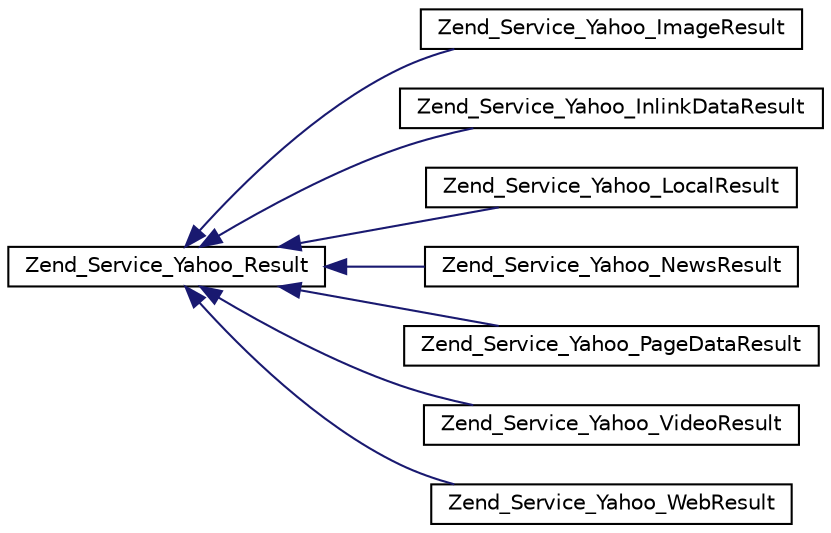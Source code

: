 digraph G
{
  edge [fontname="Helvetica",fontsize="10",labelfontname="Helvetica",labelfontsize="10"];
  node [fontname="Helvetica",fontsize="10",shape=record];
  rankdir="LR";
  Node1 [label="Zend_Service_Yahoo_Result",height=0.2,width=0.4,color="black", fillcolor="white", style="filled",URL="$class_zend___service___yahoo___result.html"];
  Node1 -> Node2 [dir="back",color="midnightblue",fontsize="10",style="solid",fontname="Helvetica"];
  Node2 [label="Zend_Service_Yahoo_ImageResult",height=0.2,width=0.4,color="black", fillcolor="white", style="filled",URL="$class_zend___service___yahoo___image_result.html"];
  Node1 -> Node3 [dir="back",color="midnightblue",fontsize="10",style="solid",fontname="Helvetica"];
  Node3 [label="Zend_Service_Yahoo_InlinkDataResult",height=0.2,width=0.4,color="black", fillcolor="white", style="filled",URL="$class_zend___service___yahoo___inlink_data_result.html"];
  Node1 -> Node4 [dir="back",color="midnightblue",fontsize="10",style="solid",fontname="Helvetica"];
  Node4 [label="Zend_Service_Yahoo_LocalResult",height=0.2,width=0.4,color="black", fillcolor="white", style="filled",URL="$class_zend___service___yahoo___local_result.html"];
  Node1 -> Node5 [dir="back",color="midnightblue",fontsize="10",style="solid",fontname="Helvetica"];
  Node5 [label="Zend_Service_Yahoo_NewsResult",height=0.2,width=0.4,color="black", fillcolor="white", style="filled",URL="$class_zend___service___yahoo___news_result.html"];
  Node1 -> Node6 [dir="back",color="midnightblue",fontsize="10",style="solid",fontname="Helvetica"];
  Node6 [label="Zend_Service_Yahoo_PageDataResult",height=0.2,width=0.4,color="black", fillcolor="white", style="filled",URL="$class_zend___service___yahoo___page_data_result.html"];
  Node1 -> Node7 [dir="back",color="midnightblue",fontsize="10",style="solid",fontname="Helvetica"];
  Node7 [label="Zend_Service_Yahoo_VideoResult",height=0.2,width=0.4,color="black", fillcolor="white", style="filled",URL="$class_zend___service___yahoo___video_result.html"];
  Node1 -> Node8 [dir="back",color="midnightblue",fontsize="10",style="solid",fontname="Helvetica"];
  Node8 [label="Zend_Service_Yahoo_WebResult",height=0.2,width=0.4,color="black", fillcolor="white", style="filled",URL="$class_zend___service___yahoo___web_result.html"];
}
